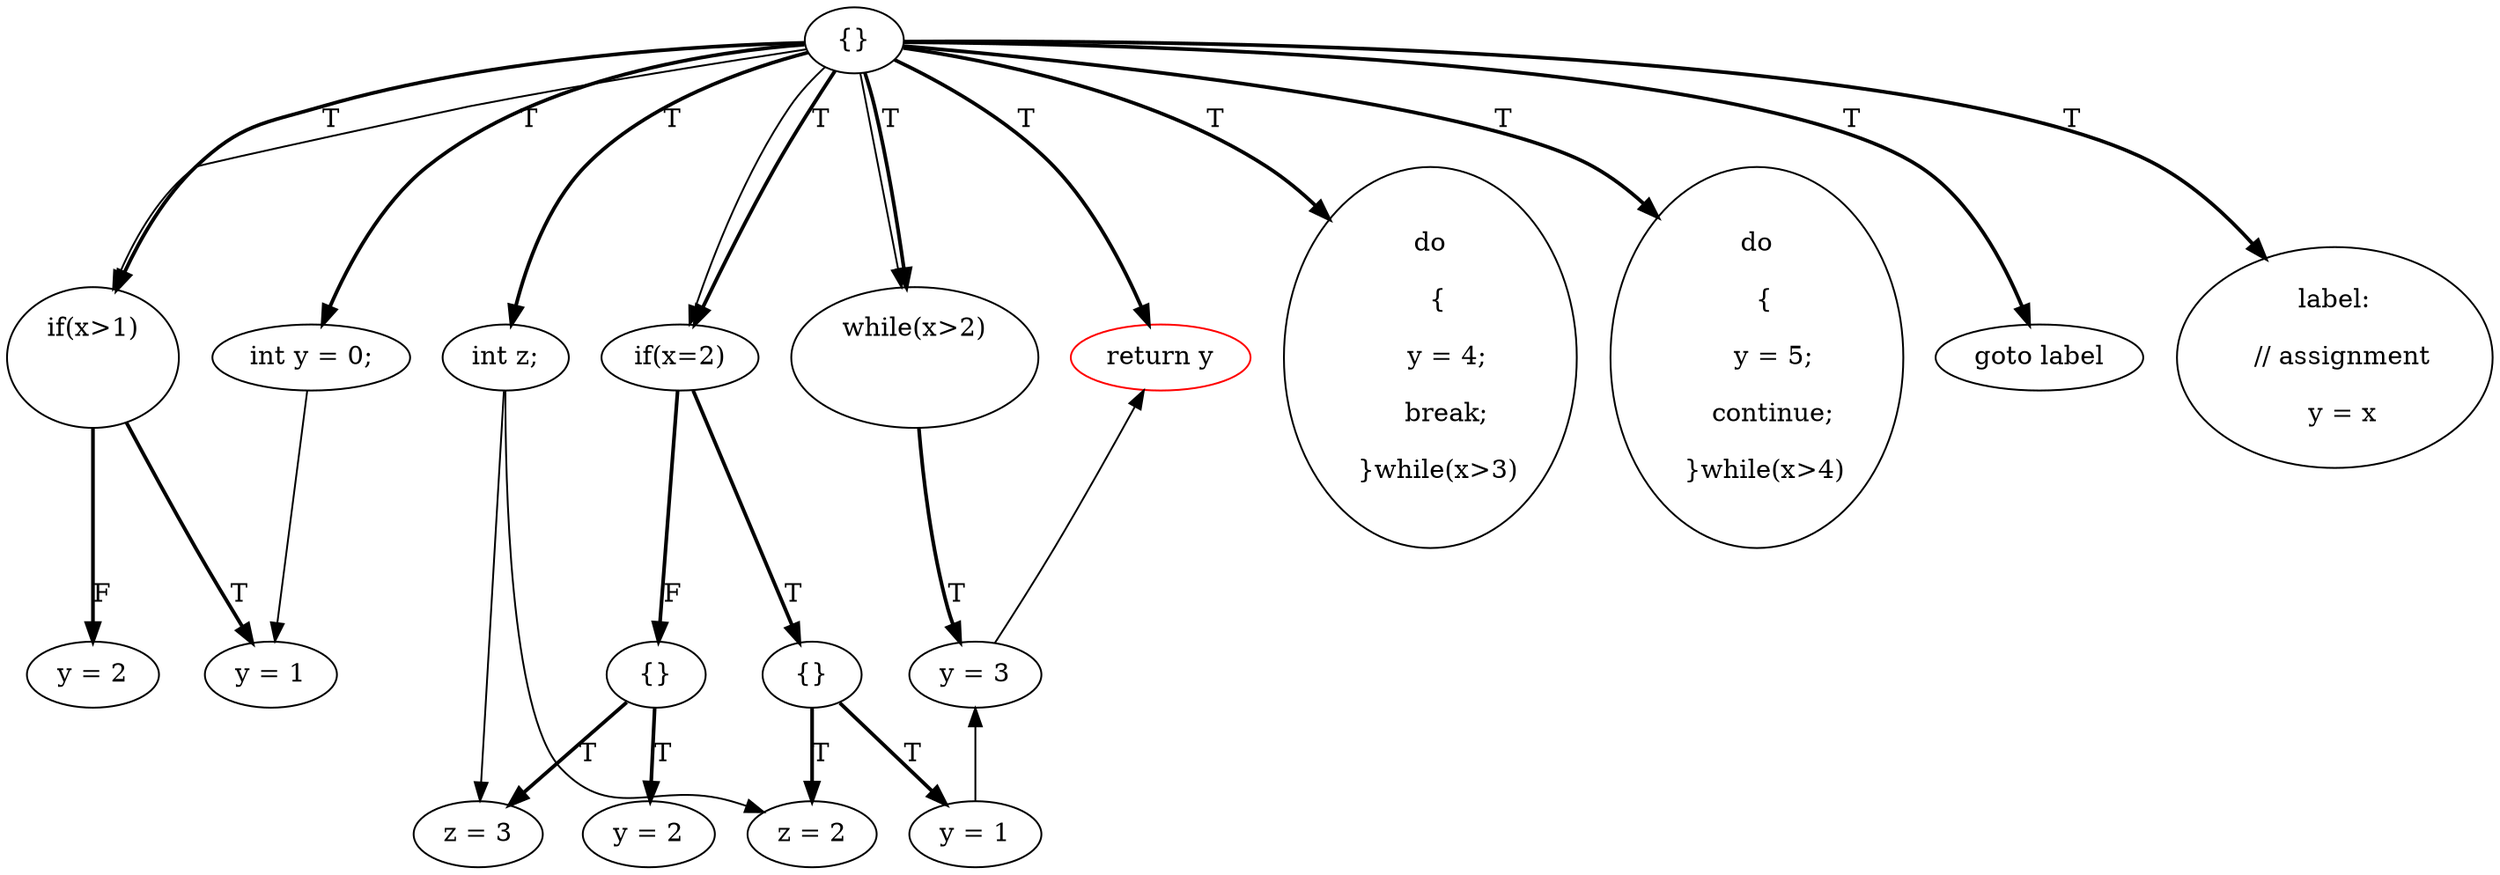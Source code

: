 digraph {
rankdir=TD;
3[label="{}"]; 
3 -> 9[label="T",style=bold];
9[label="int y = 0;"];
9 -> 1;
3 -> 10[label="T",style=bold];
10[label="int z;"];
10 -> 17;
10 -> 19;
3 -> 0[label="T",style=bold];
0[label="if(x>1)
    "]; 
0 -> 1[label="T",style=bold];
1[label="y = 1"];
0 -> 2[label="F",style=bold];
2[label="y = 2"];
3 -> 4[label="T",style=bold];
4[label="if(x=2)"]; 
4 -> 5[label="T",style=bold];
5[label="{}"]; 
5 -> 16[label="T",style=bold];
16[label="y = 1"];
16 -> 8;
5 -> 17[label="T",style=bold];
17[label="z = 2"];
4 -> 6[label="F",style=bold];
6[label="{}"]; 
6 -> 18[label="T",style=bold];
18[label="y = 2"];
6 -> 19[label="T",style=bold];
19[label="z = 3"];
3 -> 7[label="T",style=bold];
7[label="while(x>2)
    "]; 
7 -> 8[label="T",style=bold];
8[label="y = 3"];
8 -> 15;
3 -> 11[label="T",style=bold];
11[label="do
  {
    y = 4;
    break;
  }while(x>3)"];
3 -> 12[label="T",style=bold];
12[label="do
  {
    y = 5;
    continue;
  }while(x>4)"];
3 -> 13[label="T",style=bold];
13[label="goto label"];
3 -> 14[label="T",style=bold];
14[label="label:
  // assignment
  y = x"];
3 -> 15[label="T",style=bold];
15[label="return y",color=red];
3 -> 0;
3 -> 4;
3 -> 7;
{ rank=same 9 10 0 4 7 11 12 13 14 15 }{ rank=same 1 2 5 6 8 }{ rank=same 16 17 18 19 }
}